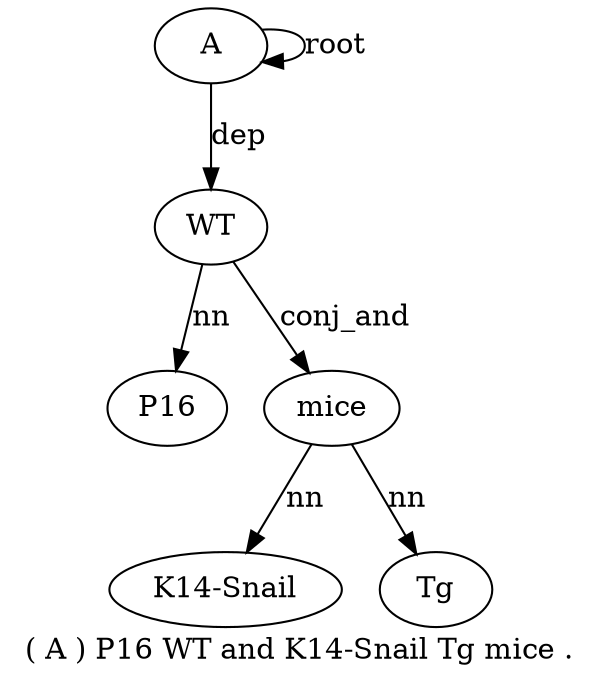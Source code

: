 digraph "( A ) P16 WT and K14-Snail Tg mice ." {
label="( A ) P16 WT and K14-Snail Tg mice .";
A2 [style=filled, fillcolor=white, label=A];
A2 -> A2  [label=root];
WT5 [style=filled, fillcolor=white, label=WT];
P164 [style=filled, fillcolor=white, label=P16];
WT5 -> P164  [label=nn];
A2 -> WT5  [label=dep];
mice9 [style=filled, fillcolor=white, label=mice];
"K14-Snail7" [style=filled, fillcolor=white, label="K14-Snail"];
mice9 -> "K14-Snail7"  [label=nn];
Tg8 [style=filled, fillcolor=white, label=Tg];
mice9 -> Tg8  [label=nn];
WT5 -> mice9  [label=conj_and];
}

